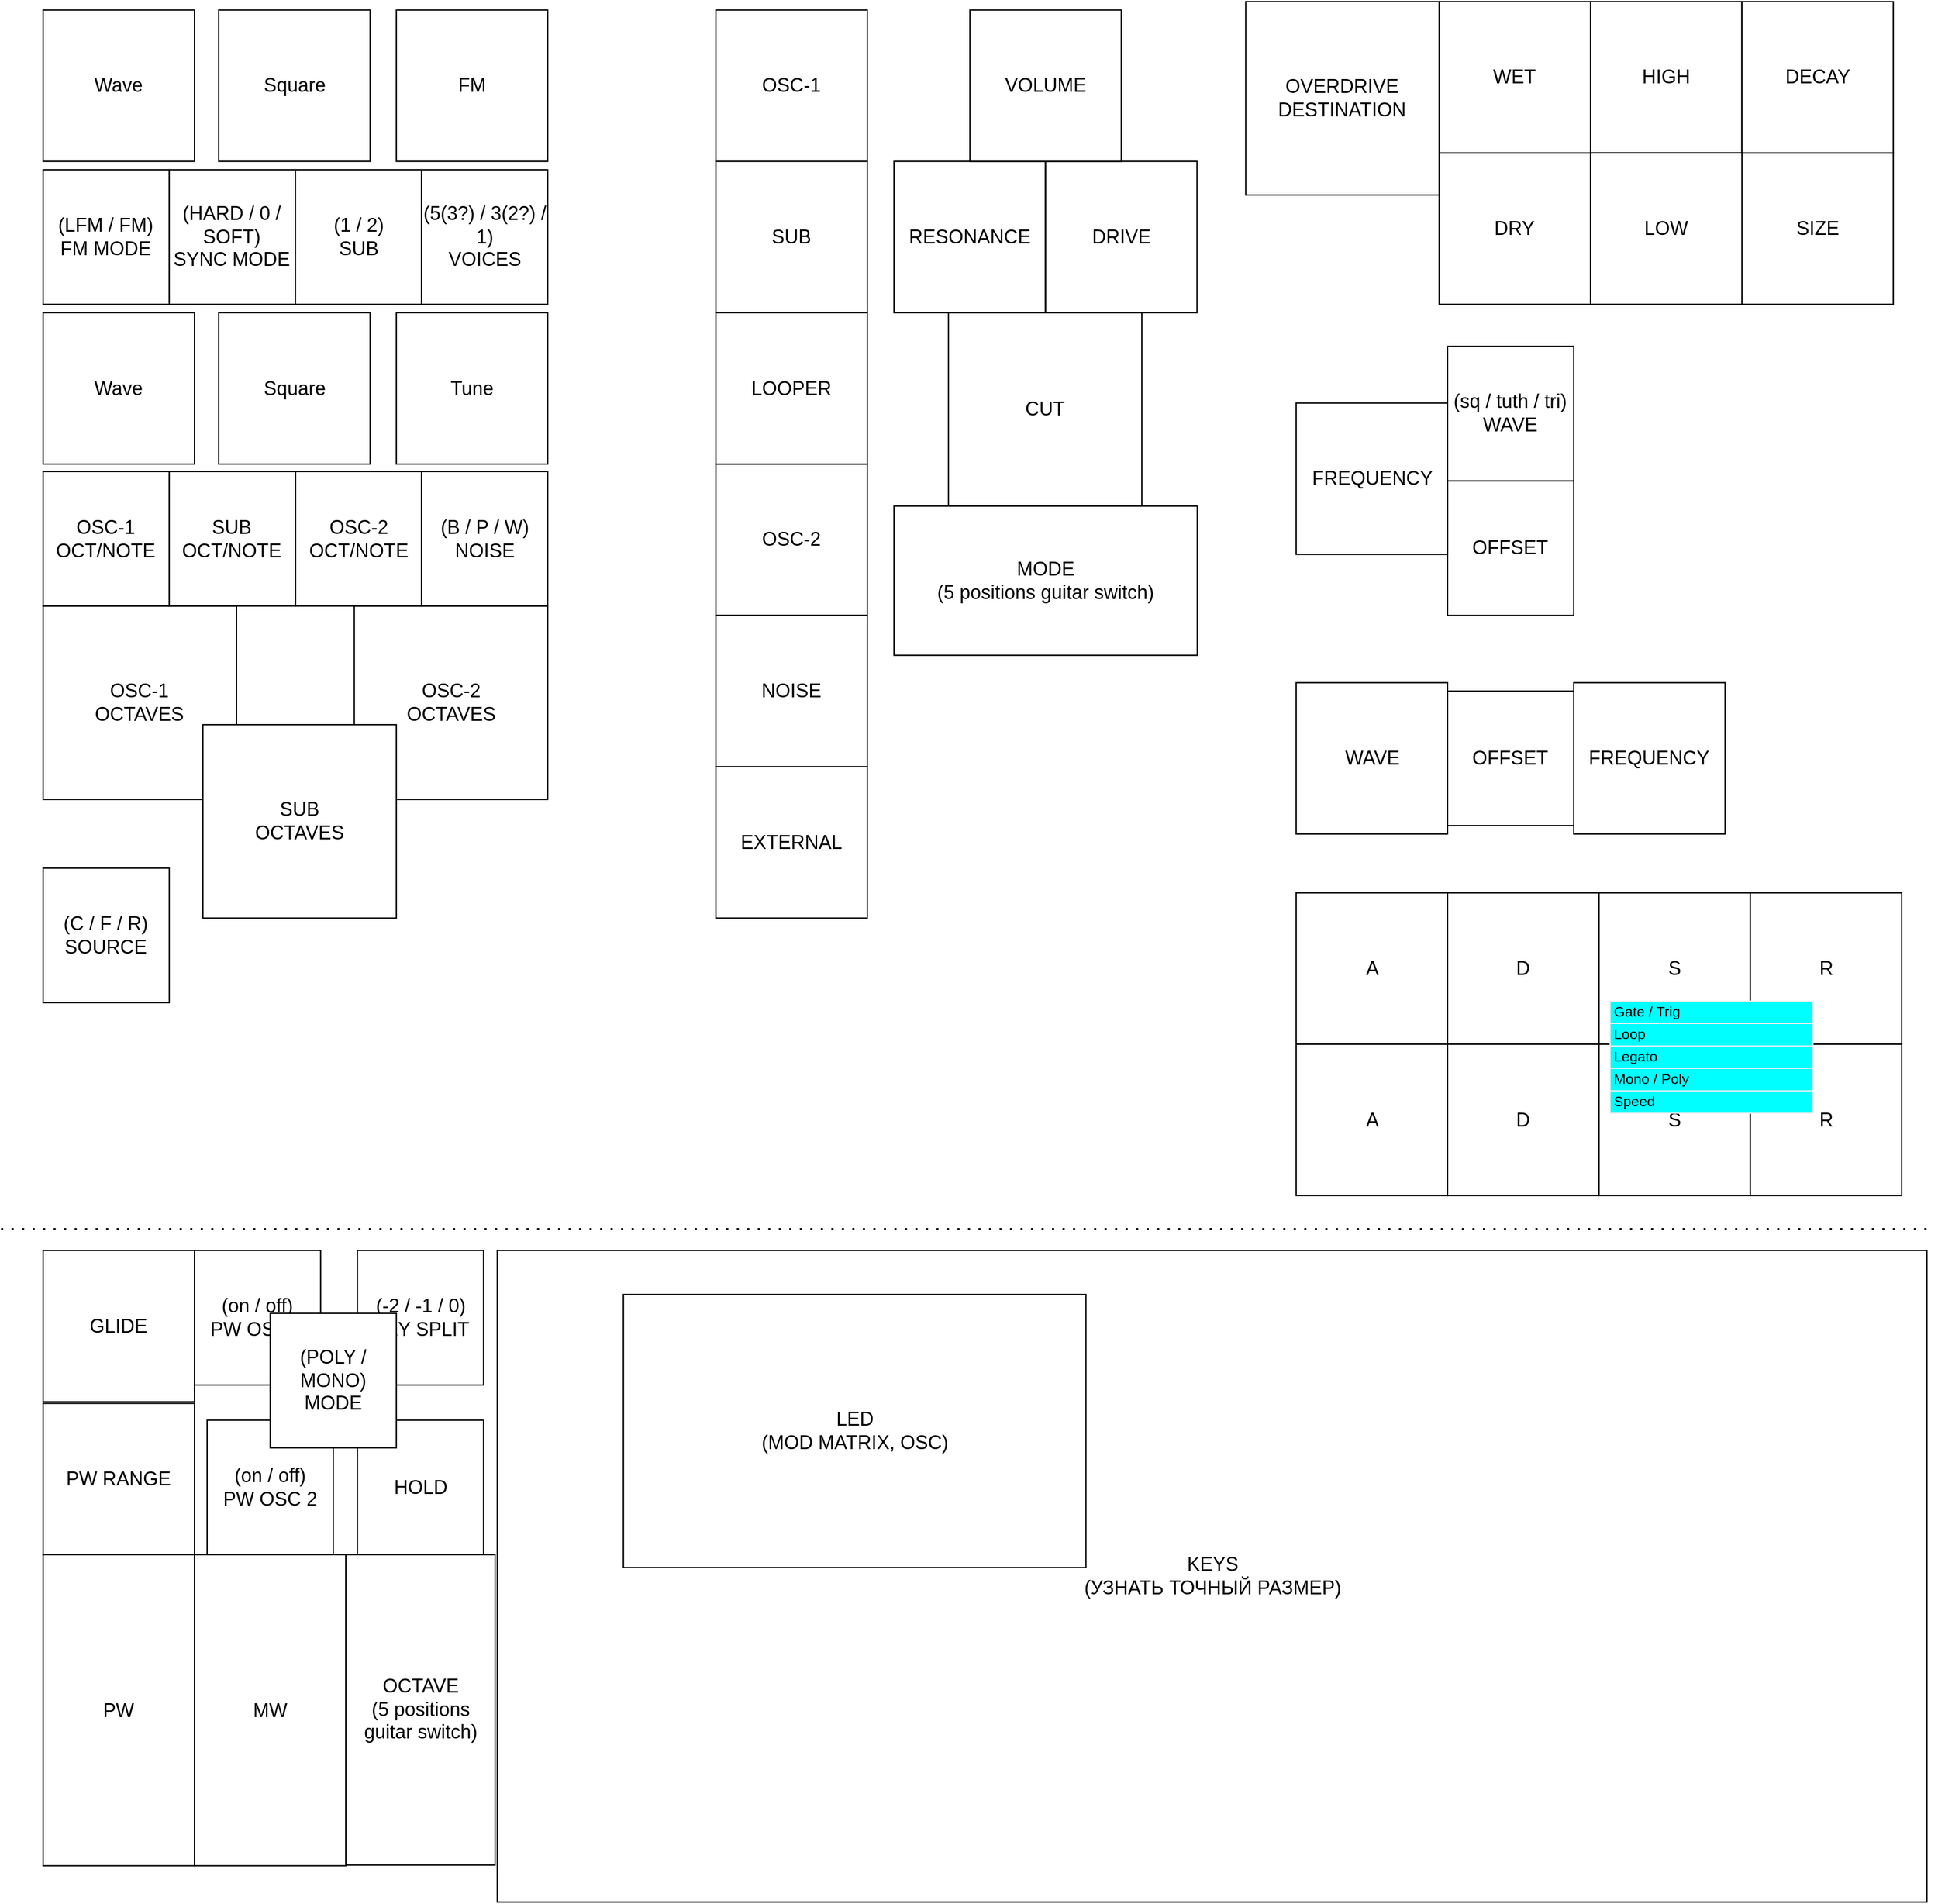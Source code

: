 <mxfile version="26.2.14">
  <diagram name="Page-1" id="0yerQAa0baYgFGr-IkGp">
    <mxGraphModel dx="2243" dy="1358" grid="1" gridSize="39.37" guides="1" tooltips="1" connect="1" arrows="1" fold="1" page="1" pageScale="1" pageWidth="1811" pageHeight="1811" math="0" shadow="0">
      <root>
        <mxCell id="0" />
        <mxCell id="1" parent="0" />
        <mxCell id="m4RewTG6IQld1wpyNN1v-1" value="&lt;div&gt;CUT&lt;/div&gt;" style="rounded=0;whiteSpace=wrap;html=1;strokeWidth=1.181;fontSize=18;" parent="1" vertex="1">
          <mxGeometry x="887.0" y="322.83" width="181.102" height="181.102" as="geometry" />
        </mxCell>
        <mxCell id="m4RewTG6IQld1wpyNN1v-2" value="Wave" style="rounded=0;whiteSpace=wrap;html=1;strokeWidth=1.181;fontSize=18;" parent="1" vertex="1">
          <mxGeometry x="39.37" y="39.37" width="141.732" height="141.732" as="geometry" />
        </mxCell>
        <mxCell id="m4RewTG6IQld1wpyNN1v-3" value="(LFM / FM)&lt;div&gt;FM MODE&lt;/div&gt;" style="rounded=0;whiteSpace=wrap;html=1;strokeWidth=1.181;fontSize=18;" parent="1" vertex="1">
          <mxGeometry x="39.37" y="188.97" width="118.11" height="125.984" as="geometry" />
        </mxCell>
        <mxCell id="m4RewTG6IQld1wpyNN1v-4" value="Square" style="rounded=0;whiteSpace=wrap;html=1;strokeWidth=1.181;fontSize=18;" parent="1" vertex="1">
          <mxGeometry x="203.77" y="39.37" width="141.732" height="141.732" as="geometry" />
        </mxCell>
        <mxCell id="m4RewTG6IQld1wpyNN1v-5" value="FM" style="rounded=0;whiteSpace=wrap;html=1;strokeWidth=1.181;fontSize=18;" parent="1" vertex="1">
          <mxGeometry x="370.08" y="39.37" width="141.732" height="141.732" as="geometry" />
        </mxCell>
        <mxCell id="m4RewTG6IQld1wpyNN1v-6" value="(HARD / 0 / SOFT)&lt;div&gt;SYNC MODE&lt;/div&gt;" style="rounded=0;whiteSpace=wrap;html=1;strokeWidth=1.181;fontSize=18;" parent="1" vertex="1">
          <mxGeometry x="157.48" y="188.97" width="118.11" height="125.984" as="geometry" />
        </mxCell>
        <mxCell id="m4RewTG6IQld1wpyNN1v-7" value="Wave" style="rounded=0;whiteSpace=wrap;html=1;strokeWidth=1.181;fontSize=18;" parent="1" vertex="1">
          <mxGeometry x="39.37" y="322.83" width="141.732" height="141.732" as="geometry" />
        </mxCell>
        <mxCell id="m4RewTG6IQld1wpyNN1v-8" value="(1 / 2)&lt;div&gt;SUB&lt;/div&gt;" style="rounded=0;whiteSpace=wrap;html=1;strokeWidth=1.181;fontSize=18;" parent="1" vertex="1">
          <mxGeometry x="275.59" y="188.97" width="118.11" height="125.984" as="geometry" />
        </mxCell>
        <mxCell id="m4RewTG6IQld1wpyNN1v-9" value="Square" style="rounded=0;whiteSpace=wrap;html=1;strokeWidth=1.181;fontSize=18;" parent="1" vertex="1">
          <mxGeometry x="203.77" y="322.83" width="141.732" height="141.732" as="geometry" />
        </mxCell>
        <mxCell id="m4RewTG6IQld1wpyNN1v-10" value="Tune" style="rounded=0;whiteSpace=wrap;html=1;strokeWidth=1.181;fontSize=18;" parent="1" vertex="1">
          <mxGeometry x="370.08" y="322.83" width="141.732" height="141.732" as="geometry" />
        </mxCell>
        <mxCell id="m4RewTG6IQld1wpyNN1v-11" value="(5(3?) / 3(2?) / 1)&lt;div&gt;VOICES&lt;/div&gt;" style="rounded=0;whiteSpace=wrap;html=1;strokeWidth=1.181;fontSize=18;" parent="1" vertex="1">
          <mxGeometry x="393.7" y="188.97" width="118.11" height="125.984" as="geometry" />
        </mxCell>
        <mxCell id="m4RewTG6IQld1wpyNN1v-12" value="OSC-1&lt;br&gt;OCTAVES" style="rounded=0;whiteSpace=wrap;html=1;strokeWidth=1.181;fontSize=18;" parent="1" vertex="1">
          <mxGeometry x="39.37" y="597.54" width="181.102" height="181.102" as="geometry" />
        </mxCell>
        <mxCell id="m4RewTG6IQld1wpyNN1v-13" value="OSC-1&lt;br&gt;OCT/NOTE" style="rounded=0;whiteSpace=wrap;html=1;strokeWidth=1.181;fontSize=18;" parent="1" vertex="1">
          <mxGeometry x="39.37" y="471.56" width="118.11" height="125.984" as="geometry" />
        </mxCell>
        <mxCell id="m4RewTG6IQld1wpyNN1v-14" value="OSC-2&lt;br&gt;OCTAVES" style="rounded=0;whiteSpace=wrap;html=1;strokeWidth=1.181;fontSize=18;" parent="1" vertex="1">
          <mxGeometry x="330.71" y="597.54" width="181.102" height="181.102" as="geometry" />
        </mxCell>
        <mxCell id="m4RewTG6IQld1wpyNN1v-15" value="OSC-2&lt;br&gt;OCT/NOTE" style="rounded=0;whiteSpace=wrap;html=1;strokeWidth=1.181;fontSize=18;" parent="1" vertex="1">
          <mxGeometry x="275.59" y="471.56" width="118.11" height="125.984" as="geometry" />
        </mxCell>
        <mxCell id="m4RewTG6IQld1wpyNN1v-16" value="SUB&lt;br&gt;OCTAVES" style="rounded=0;whiteSpace=wrap;html=1;strokeWidth=1.181;fontSize=18;" parent="1" vertex="1">
          <mxGeometry x="188.98" y="708.66" width="181.102" height="181.102" as="geometry" />
        </mxCell>
        <mxCell id="m4RewTG6IQld1wpyNN1v-17" value="SUB&lt;br&gt;OCT/NOTE" style="rounded=0;whiteSpace=wrap;html=1;strokeWidth=1.181;fontSize=18;" parent="1" vertex="1">
          <mxGeometry x="157.48" y="471.56" width="118.11" height="125.984" as="geometry" />
        </mxCell>
        <mxCell id="m4RewTG6IQld1wpyNN1v-19" value="OSC-1" style="rounded=0;whiteSpace=wrap;html=1;strokeWidth=1.181;fontSize=18;" parent="1" vertex="1">
          <mxGeometry x="669.29" y="39.37" width="141.732" height="141.732" as="geometry" />
        </mxCell>
        <mxCell id="m4RewTG6IQld1wpyNN1v-20" value="OSC-2" style="rounded=0;whiteSpace=wrap;html=1;strokeWidth=1.181;fontSize=18;" parent="1" vertex="1">
          <mxGeometry x="669.29" y="464.56" width="141.732" height="141.732" as="geometry" />
        </mxCell>
        <mxCell id="m4RewTG6IQld1wpyNN1v-21" value="SUB" style="rounded=0;whiteSpace=wrap;html=1;strokeWidth=1.181;fontSize=18;" parent="1" vertex="1">
          <mxGeometry x="669.29" y="181.1" width="141.732" height="141.732" as="geometry" />
        </mxCell>
        <mxCell id="m4RewTG6IQld1wpyNN1v-22" value="NOISE" style="rounded=0;whiteSpace=wrap;html=1;strokeWidth=1.181;fontSize=18;" parent="1" vertex="1">
          <mxGeometry x="669.29" y="606.29" width="141.732" height="141.732" as="geometry" />
        </mxCell>
        <mxCell id="m4RewTG6IQld1wpyNN1v-23" value="LOOPER" style="rounded=0;whiteSpace=wrap;html=1;strokeWidth=1.181;fontSize=18;" parent="1" vertex="1">
          <mxGeometry x="669.29" y="322.83" width="141.732" height="141.732" as="geometry" />
        </mxCell>
        <mxCell id="m4RewTG6IQld1wpyNN1v-24" value="EXTERNAL" style="rounded=0;whiteSpace=wrap;html=1;strokeWidth=1.181;fontSize=18;" parent="1" vertex="1">
          <mxGeometry x="669.29" y="748.02" width="141.732" height="141.732" as="geometry" />
        </mxCell>
        <mxCell id="m4RewTG6IQld1wpyNN1v-31" value="(B / P / W)&lt;div&gt;NOISE&lt;/div&gt;" style="rounded=0;whiteSpace=wrap;html=1;strokeWidth=1.181;fontSize=18;" parent="1" vertex="1">
          <mxGeometry x="393.7" y="471.56" width="118.11" height="125.984" as="geometry" />
        </mxCell>
        <mxCell id="m4RewTG6IQld1wpyNN1v-32" value="GLIDE" style="rounded=0;whiteSpace=wrap;html=1;strokeWidth=1.181;fontSize=18;" parent="1" vertex="1">
          <mxGeometry x="39.37" y="1201.0" width="141.732" height="141.732" as="geometry" />
        </mxCell>
        <mxCell id="m4RewTG6IQld1wpyNN1v-34" value="PW" style="rounded=0;whiteSpace=wrap;html=1;strokeWidth=1.181;fontSize=18;" parent="1" vertex="1">
          <mxGeometry x="39.37" y="1485.9" width="141.73" height="291.34" as="geometry" />
        </mxCell>
        <mxCell id="m4RewTG6IQld1wpyNN1v-35" value="MW" style="rounded=0;whiteSpace=wrap;html=1;strokeWidth=1.181;fontSize=18;" parent="1" vertex="1">
          <mxGeometry x="181.1" y="1485.9" width="141.73" height="291.34" as="geometry" />
        </mxCell>
        <mxCell id="m4RewTG6IQld1wpyNN1v-36" value="OCTAVE&lt;br&gt;(5 positions guitar switch)" style="rounded=0;whiteSpace=wrap;html=1;strokeWidth=1.181;fontSize=18;" parent="1" vertex="1">
          <mxGeometry x="322.83" y="1485.9" width="139.71" height="290.73" as="geometry" />
        </mxCell>
        <mxCell id="m4RewTG6IQld1wpyNN1v-37" value="HOLD" style="rounded=0;whiteSpace=wrap;html=1;strokeWidth=1.181;fontSize=18;" parent="1" vertex="1">
          <mxGeometry x="333.63" y="1359.92" width="118.11" height="125.984" as="geometry" />
        </mxCell>
        <mxCell id="m4RewTG6IQld1wpyNN1v-38" value="(-2 / -1 / 0)&lt;br&gt;KEY SPLIT" style="rounded=0;whiteSpace=wrap;html=1;strokeWidth=1.181;fontSize=18;" parent="1" vertex="1">
          <mxGeometry x="333.63" y="1201.0" width="118.11" height="125.984" as="geometry" />
        </mxCell>
        <mxCell id="m4RewTG6IQld1wpyNN1v-39" value="" style="endArrow=none;html=1;rounded=0;strokeWidth=1.968;dashed=1;dashPattern=1 4;" parent="1" edge="1">
          <mxGeometry width="50" height="50" relative="1" as="geometry">
            <mxPoint y="1181" as="sourcePoint" />
            <mxPoint x="1810" y="1181" as="targetPoint" />
          </mxGeometry>
        </mxCell>
        <mxCell id="m4RewTG6IQld1wpyNN1v-41" value="KEYS&lt;br&gt;(УЗНАТЬ ТОЧНЫЙ РАЗМЕР)" style="rounded=0;whiteSpace=wrap;html=1;strokeWidth=1.181;fontSize=18;" parent="1" vertex="1">
          <mxGeometry x="464.56" y="1201" width="1338.58" height="610.235" as="geometry" />
        </mxCell>
        <mxCell id="m4RewTG6IQld1wpyNN1v-42" value="S" style="rounded=0;whiteSpace=wrap;html=1;strokeWidth=1.181;fontSize=18;" parent="1" vertex="1">
          <mxGeometry x="1496.05" y="866.14" width="141.732" height="141.732" as="geometry" />
        </mxCell>
        <mxCell id="m4RewTG6IQld1wpyNN1v-44" value="R" style="rounded=0;whiteSpace=wrap;html=1;strokeWidth=1.181;fontSize=18;" parent="1" vertex="1">
          <mxGeometry x="1637.78" y="866.14" width="141.732" height="141.732" as="geometry" />
        </mxCell>
        <mxCell id="m4RewTG6IQld1wpyNN1v-46" value="A" style="rounded=0;whiteSpace=wrap;html=1;strokeWidth=1.181;fontSize=18;" parent="1" vertex="1">
          <mxGeometry x="1212.59" y="866.14" width="141.732" height="141.732" as="geometry" />
        </mxCell>
        <mxCell id="m4RewTG6IQld1wpyNN1v-48" value="D" style="rounded=0;whiteSpace=wrap;html=1;strokeWidth=1.181;fontSize=18;" parent="1" vertex="1">
          <mxGeometry x="1354.32" y="866.14" width="141.732" height="141.732" as="geometry" />
        </mxCell>
        <mxCell id="m4RewTG6IQld1wpyNN1v-50" value="S" style="rounded=0;whiteSpace=wrap;html=1;strokeWidth=1.181;fontSize=18;" parent="1" vertex="1">
          <mxGeometry x="1496.05" y="1007.87" width="141.732" height="141.732" as="geometry" />
        </mxCell>
        <mxCell id="m4RewTG6IQld1wpyNN1v-51" value="R" style="rounded=0;whiteSpace=wrap;html=1;strokeWidth=1.181;fontSize=18;" parent="1" vertex="1">
          <mxGeometry x="1637.78" y="1007.87" width="141.732" height="141.732" as="geometry" />
        </mxCell>
        <mxCell id="m4RewTG6IQld1wpyNN1v-52" value="A" style="rounded=0;whiteSpace=wrap;html=1;strokeWidth=1.181;fontSize=18;" parent="1" vertex="1">
          <mxGeometry x="1212.59" y="1007.87" width="141.732" height="141.732" as="geometry" />
        </mxCell>
        <mxCell id="m4RewTG6IQld1wpyNN1v-53" value="D" style="rounded=0;whiteSpace=wrap;html=1;strokeWidth=1.181;fontSize=18;" parent="1" vertex="1">
          <mxGeometry x="1354.32" y="1007.87" width="141.732" height="141.732" as="geometry" />
        </mxCell>
        <mxCell id="m4RewTG6IQld1wpyNN1v-54" value="RESONANCE" style="rounded=0;whiteSpace=wrap;html=1;strokeWidth=1.181;fontSize=18;" parent="1" vertex="1">
          <mxGeometry x="836.0" y="181.1" width="141.732" height="141.732" as="geometry" />
        </mxCell>
        <mxCell id="m4RewTG6IQld1wpyNN1v-55" value="DRIVE" style="rounded=0;whiteSpace=wrap;html=1;strokeWidth=1.181;fontSize=18;" parent="1" vertex="1">
          <mxGeometry x="978.0" y="181.1" width="141.732" height="141.732" as="geometry" />
        </mxCell>
        <mxCell id="m4RewTG6IQld1wpyNN1v-73" value="&lt;div&gt;LED&lt;/div&gt;(MOD MATRIX, OSC)" style="rounded=0;whiteSpace=wrap;html=1;strokeWidth=1.181;fontSize=18;" parent="1" vertex="1">
          <mxGeometry x="582.67" y="1242.21" width="433.07" height="255.73" as="geometry" />
        </mxCell>
        <mxCell id="m4RewTG6IQld1wpyNN1v-76" value="MODE&lt;br&gt;(5 positions guitar switch)" style="rounded=0;whiteSpace=wrap;html=1;strokeWidth=1.181;fontSize=18;direction=south;" parent="1" vertex="1">
          <mxGeometry x="836" y="503.93" width="283.95" height="139.71" as="geometry" />
        </mxCell>
        <mxCell id="xWX6AHxLNLRqpK4tOp0E-4" value="(on / off)&lt;br&gt;PW OSC 2" style="rounded=0;whiteSpace=wrap;html=1;strokeWidth=1.181;fontSize=18;" parent="1" vertex="1">
          <mxGeometry x="192.91" y="1359.92" width="118.11" height="125.984" as="geometry" />
        </mxCell>
        <mxCell id="xWX6AHxLNLRqpK4tOp0E-5" value="(on / off)&lt;br&gt;PW OSC 1" style="rounded=0;whiteSpace=wrap;html=1;strokeWidth=1.181;fontSize=18;" parent="1" vertex="1">
          <mxGeometry x="181.1" y="1201.0" width="118.11" height="125.984" as="geometry" />
        </mxCell>
        <mxCell id="xWX6AHxLNLRqpK4tOp0E-7" value="PW RANGE" style="rounded=0;whiteSpace=wrap;html=1;strokeWidth=1.181;fontSize=18;" parent="1" vertex="1">
          <mxGeometry x="39.37" y="1344.17" width="141.732" height="141.732" as="geometry" />
        </mxCell>
        <mxCell id="xWX6AHxLNLRqpK4tOp0E-8" value="SIZE" style="rounded=0;whiteSpace=wrap;html=1;strokeWidth=1.181;fontSize=18;" parent="1" vertex="1">
          <mxGeometry x="1629.9" y="173.22" width="141.732" height="141.732" as="geometry" />
        </mxCell>
        <mxCell id="xWX6AHxLNLRqpK4tOp0E-9" value="DRY" style="rounded=0;whiteSpace=wrap;html=1;strokeWidth=1.181;fontSize=18;" parent="1" vertex="1">
          <mxGeometry x="1346.44" y="173.22" width="141.732" height="141.732" as="geometry" />
        </mxCell>
        <mxCell id="xWX6AHxLNLRqpK4tOp0E-10" value="HIGH" style="rounded=0;whiteSpace=wrap;html=1;strokeWidth=1.181;fontSize=18;" parent="1" vertex="1">
          <mxGeometry x="1488.17" y="31.49" width="141.732" height="141.732" as="geometry" />
        </mxCell>
        <mxCell id="xWX6AHxLNLRqpK4tOp0E-11" value="DECAY" style="rounded=0;whiteSpace=wrap;html=1;strokeWidth=1.181;fontSize=18;" parent="1" vertex="1">
          <mxGeometry x="1629.9" y="31.49" width="141.732" height="141.732" as="geometry" />
        </mxCell>
        <mxCell id="xWX6AHxLNLRqpK4tOp0E-12" value="WET" style="rounded=0;whiteSpace=wrap;html=1;strokeWidth=1.181;fontSize=18;" parent="1" vertex="1">
          <mxGeometry x="1346.44" y="31.49" width="141.732" height="141.732" as="geometry" />
        </mxCell>
        <mxCell id="xWX6AHxLNLRqpK4tOp0E-13" value="LOW" style="rounded=0;whiteSpace=wrap;html=1;strokeWidth=1.181;fontSize=18;" parent="1" vertex="1">
          <mxGeometry x="1488.17" y="173.22" width="141.732" height="141.732" as="geometry" />
        </mxCell>
        <mxCell id="8TTZSuKu-VtuvrujYmn4-1" value="WAVE" style="rounded=0;whiteSpace=wrap;html=1;strokeWidth=1.181;fontSize=18;" parent="1" vertex="1">
          <mxGeometry x="1212.59" y="669.29" width="141.732" height="141.732" as="geometry" />
        </mxCell>
        <mxCell id="8TTZSuKu-VtuvrujYmn4-2" value="FREQUENCY" style="rounded=0;whiteSpace=wrap;html=1;strokeWidth=1.181;fontSize=18;" parent="1" vertex="1">
          <mxGeometry x="1472.43" y="669.29" width="141.732" height="141.732" as="geometry" />
        </mxCell>
        <mxCell id="8TTZSuKu-VtuvrujYmn4-3" value="OFFSET" style="rounded=0;whiteSpace=wrap;html=1;strokeWidth=1.181;fontSize=18;" parent="1" vertex="1">
          <mxGeometry x="1354.32" y="677.16" width="118.11" height="125.984" as="geometry" />
        </mxCell>
        <UserObject label="&lt;table xmlns=&quot;http://www.w3.org/1999/xhtml&quot; cellspacing=&quot;0&quot; cellpadding=&quot;0&quot; dir=&quot;ltr&quot; border=&quot;1&quot; style=&quot;table-layout:fixed;font-size:10pt;font-family:Arial;width:0px;border-collapse:collapse;border:none&quot; data-sheets-root=&quot;1&quot; data-sheets-baot=&quot;1&quot;&gt;&lt;colgroup&gt;&lt;col width=&quot;190&quot;&gt;&lt;/colgroup&gt;&lt;tbody&gt;&lt;tr style=&quot;height:21px;&quot;&gt;&lt;td style=&quot;overflow:hidden;padding:2px 3px 2px 3px;vertical-align:bottom;background-color:#00ffff;&quot;&gt;Gate / Trig&lt;/td&gt;&lt;/tr&gt;&lt;tr style=&quot;height:21px;&quot;&gt;&lt;td style=&quot;overflow:hidden;padding:2px 3px 2px 3px;vertical-align:bottom;background-color:#00ffff;&quot;&gt;Loop&lt;/td&gt;&lt;/tr&gt;&lt;tr style=&quot;height:21px;&quot;&gt;&lt;td style=&quot;overflow:hidden;padding:2px 3px 2px 3px;vertical-align:bottom;background-color:#00ffff;&quot;&gt;Legato&lt;/td&gt;&lt;/tr&gt;&lt;tr style=&quot;height:21px;&quot;&gt;&lt;td style=&quot;overflow:hidden;padding:2px 3px 2px 3px;vertical-align:bottom;background-color:#00ffff;&quot;&gt;Mono / Poly&lt;/td&gt;&lt;/tr&gt;&lt;tr style=&quot;height:21px;&quot;&gt;&lt;td style=&quot;overflow:hidden;padding:2px 3px 2px 3px;vertical-align:bottom;background-color:#00ffff;&quot;&gt;Speed&lt;/td&gt;&lt;/tr&gt;&lt;/tbody&gt;&lt;/table&gt;" link="&lt;table xmlns=&quot;http://www.w3.org/1999/xhtml&quot; cellspacing=&quot;0&quot; cellpadding=&quot;0&quot; dir=&quot;ltr&quot; border=&quot;1&quot; style=&quot;table-layout:fixed;font-size:10pt;font-family:Arial;width:0px;border-collapse:collapse;border:none&quot; data-sheets-root=&quot;1&quot; data-sheets-baot=&quot;1&quot;&gt;&lt;colgroup&gt;&lt;col width=&quot;190&quot;&gt;&lt;/colgroup&gt;&lt;tbody&gt;&lt;tr style=&quot;height:21px;&quot;&gt;&lt;td style=&quot;overflow:hidden;padding:2px 3px 2px 3px;vertical-align:bottom;background-color:#00ffff;&quot;&gt;Gate / Trig&lt;/td&gt;&lt;/tr&gt;&lt;tr style=&quot;height:21px;&quot;&gt;&lt;td style=&quot;overflow:hidden;padding:2px 3px 2px 3px;vertical-align:bottom;background-color:#00ffff;&quot;&gt;Loop&lt;/td&gt;&lt;/tr&gt;&lt;tr style=&quot;height:21px;&quot;&gt;&lt;td style=&quot;overflow:hidden;padding:2px 3px 2px 3px;vertical-align:bottom;background-color:#00ffff;&quot;&gt;Legato&lt;/td&gt;&lt;/tr&gt;&lt;tr style=&quot;height:21px;&quot;&gt;&lt;td style=&quot;overflow:hidden;padding:2px 3px 2px 3px;vertical-align:bottom;background-color:#00ffff;&quot;&gt;Mono / Poly&lt;/td&gt;&lt;/tr&gt;&lt;tr style=&quot;height:21px;&quot;&gt;&lt;td style=&quot;overflow:hidden;padding:2px 3px 2px 3px;vertical-align:bottom;background-color:#00ffff;&quot;&gt;Speed&lt;/td&gt;&lt;/tr&gt;&lt;/tbody&gt;&lt;/table&gt;" id="8TTZSuKu-VtuvrujYmn4-4">
          <mxCell style="text;whiteSpace=wrap;html=1;" parent="1" vertex="1">
            <mxGeometry x="1503.92" y="959.75" width="275.59" height="157.48" as="geometry" />
          </mxCell>
        </UserObject>
        <mxCell id="m4RewTG6IQld1wpyNN1v-33" value="(POLY / MONO)&lt;div&gt;MODE&lt;/div&gt;" style="rounded=0;whiteSpace=wrap;html=1;strokeWidth=1.181;fontSize=18;" parent="1" vertex="1">
          <mxGeometry x="251.97" y="1259.84" width="118.11" height="125.984" as="geometry" />
        </mxCell>
        <mxCell id="8TTZSuKu-VtuvrujYmn4-5" value="(C / F / R)&lt;div&gt;SOURCE&lt;/div&gt;" style="rounded=0;whiteSpace=wrap;html=1;strokeWidth=1.181;fontSize=18;" parent="1" vertex="1">
          <mxGeometry x="39.37" y="843" width="118.11" height="125.984" as="geometry" />
        </mxCell>
        <mxCell id="d05ju5goZMEUmhi3or16-1" value="VOLUME" style="rounded=0;whiteSpace=wrap;html=1;strokeWidth=1.181;fontSize=18;" vertex="1" parent="1">
          <mxGeometry x="907.11" y="39.37" width="141.732" height="141.732" as="geometry" />
        </mxCell>
        <mxCell id="d05ju5goZMEUmhi3or16-3" value="OFFSET" style="rounded=0;whiteSpace=wrap;html=1;strokeWidth=1.181;fontSize=18;" vertex="1" parent="1">
          <mxGeometry x="1354.32" y="480.31" width="118.11" height="125.984" as="geometry" />
        </mxCell>
        <mxCell id="d05ju5goZMEUmhi3or16-4" value="FREQUENCY" style="rounded=0;whiteSpace=wrap;html=1;strokeWidth=1.181;fontSize=18;" vertex="1" parent="1">
          <mxGeometry x="1212.59" y="407.43" width="141.732" height="141.732" as="geometry" />
        </mxCell>
        <mxCell id="d05ju5goZMEUmhi3or16-5" value="(sq / tuth / tri)&lt;br&gt;WAVE" style="rounded=0;whiteSpace=wrap;html=1;strokeWidth=1.181;fontSize=18;" vertex="1" parent="1">
          <mxGeometry x="1354.32" y="354.33" width="118.11" height="125.984" as="geometry" />
        </mxCell>
        <mxCell id="d05ju5goZMEUmhi3or16-6" value="OVERDRIVE&lt;br&gt;DESTINATION" style="rounded=0;whiteSpace=wrap;html=1;strokeWidth=1.181;fontSize=18;" vertex="1" parent="1">
          <mxGeometry x="1165.34" y="31.49" width="181.102" height="181.102" as="geometry" />
        </mxCell>
      </root>
    </mxGraphModel>
  </diagram>
</mxfile>
